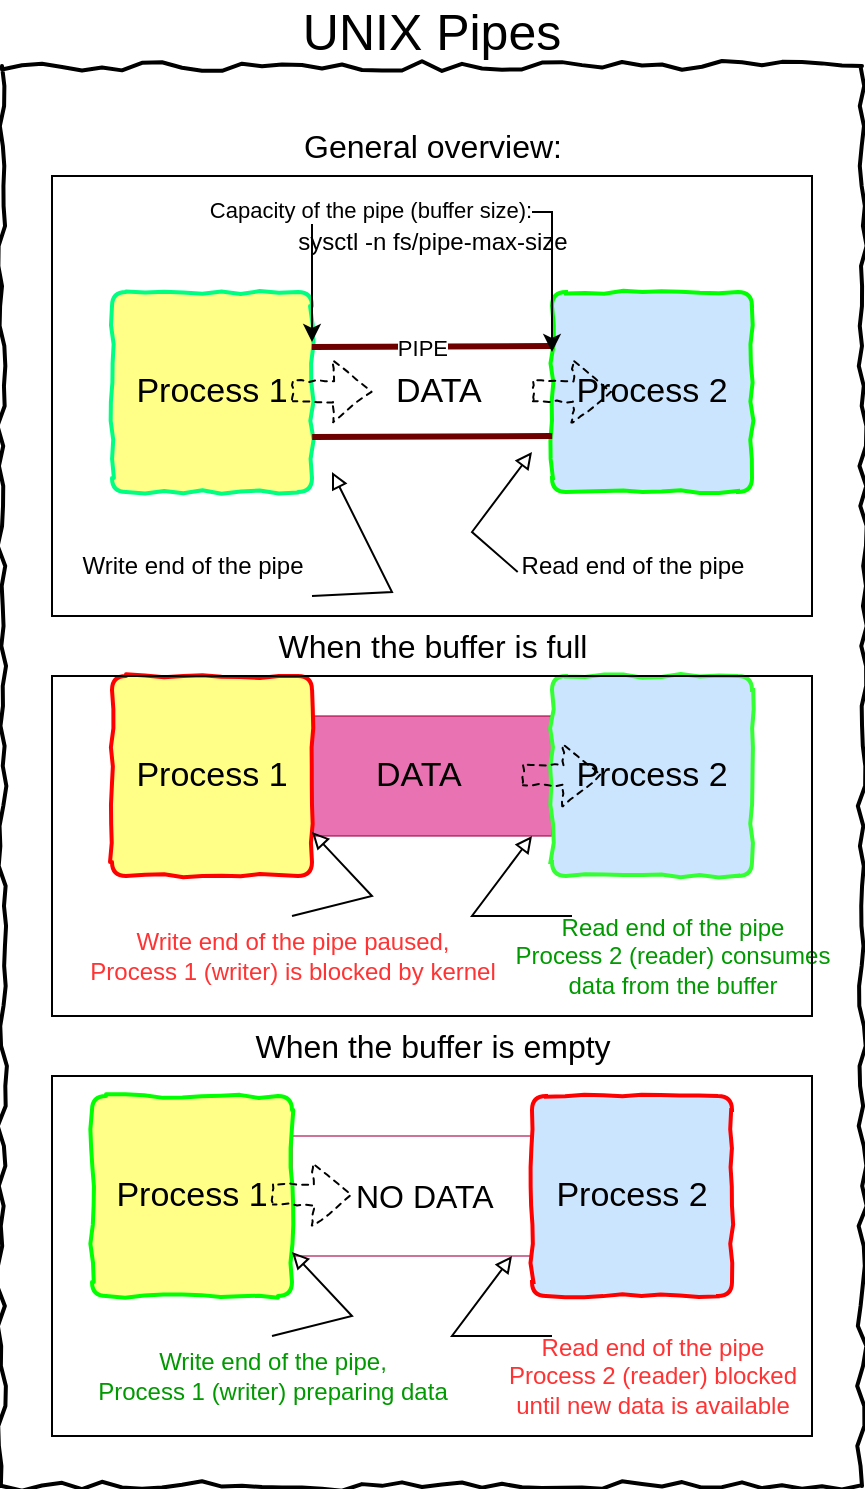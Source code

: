 <mxfile version="24.7.6">
  <diagram name="Page-1" id="tI9g5UVs6BiHLvYLlzyc">
    <mxGraphModel dx="1169" dy="935" grid="1" gridSize="10" guides="1" tooltips="1" connect="1" arrows="1" fold="1" page="1" pageScale="1" pageWidth="850" pageHeight="1100" math="0" shadow="0">
      <root>
        <mxCell id="0" />
        <mxCell id="1" parent="0" />
        <mxCell id="biSs9XKsVMfxHc0k9hsz-42" value="" style="rounded=0;whiteSpace=wrap;html=1;fillColor=none;" vertex="1" parent="1">
          <mxGeometry x="50" y="280" width="380" height="220" as="geometry" />
        </mxCell>
        <mxCell id="biSs9XKsVMfxHc0k9hsz-29" value="UNIX Pipes" style="whiteSpace=wrap;html=1;fillColor=none;imageAspect=0;labelPosition=center;verticalLabelPosition=top;align=center;verticalAlign=bottom;fontSize=25;comic=1;jiggle=5;strokeWidth=2;" vertex="1" parent="1">
          <mxGeometry x="25" y="225" width="430" height="710" as="geometry" />
        </mxCell>
        <mxCell id="biSs9XKsVMfxHc0k9hsz-16" value="" style="rounded=0;whiteSpace=wrap;html=1;fillColor=#d80073;fontColor=#ffffff;strokeColor=#A50040;opacity=55;" vertex="1" parent="1">
          <mxGeometry x="180" y="550" width="120" height="60" as="geometry" />
        </mxCell>
        <mxCell id="NE58R7Pgc0rKDY2GueEK-2" value="Process 1" style="rounded=1;whiteSpace=wrap;html=1;absoluteArcSize=1;arcSize=14;strokeWidth=2;comic=1;jiggle=2;fillColor=#ffff88;strokeColor=#00FF80;fontSize=17;" parent="1" vertex="1">
          <mxGeometry x="80" y="338" width="100" height="100" as="geometry" />
        </mxCell>
        <mxCell id="NE58R7Pgc0rKDY2GueEK-3" value="Process 2" style="rounded=1;whiteSpace=wrap;html=1;absoluteArcSize=1;arcSize=14;strokeWidth=2;comic=1;linejoin=miter-clip;glass=0;shadow=0;fillColor=#cce5ff;strokeColor=#00FF00;fontSize=17;" parent="1" vertex="1">
          <mxGeometry x="300" y="338" width="100" height="100" as="geometry" />
        </mxCell>
        <mxCell id="NE58R7Pgc0rKDY2GueEK-8" value="" style="shape=flexArrow;endArrow=classic;html=1;rounded=0;dashed=1;flowAnimation=1;comic=1;jiggle=4;linecap=round;align=right;" parent="1" edge="1">
          <mxGeometry width="50" height="50" relative="1" as="geometry">
            <mxPoint x="170" y="387.58" as="sourcePoint" />
            <mxPoint x="210" y="387.58" as="targetPoint" />
          </mxGeometry>
        </mxCell>
        <mxCell id="NE58R7Pgc0rKDY2GueEK-13" value="&lt;div style=&quot;font-size: 17px;&quot;&gt;DATA&lt;/div&gt;" style="edgeLabel;html=1;align=left;verticalAlign=middle;resizable=0;points=[];fontSize=17;" parent="NE58R7Pgc0rKDY2GueEK-8" vertex="1" connectable="0">
          <mxGeometry x="-0.25" relative="1" as="geometry">
            <mxPoint x="35" as="offset" />
          </mxGeometry>
        </mxCell>
        <mxCell id="NE58R7Pgc0rKDY2GueEK-9" value="" style="shape=link;html=1;rounded=0;width=43;fillColor=#a20025;strokeColor=#6F0000;strokeWidth=3;" parent="1" edge="1">
          <mxGeometry width="100" relative="1" as="geometry">
            <mxPoint x="180" y="388" as="sourcePoint" />
            <mxPoint x="300" y="387.5" as="targetPoint" />
          </mxGeometry>
        </mxCell>
        <mxCell id="NE58R7Pgc0rKDY2GueEK-11" value="&lt;div&gt;PIPE&lt;/div&gt;" style="edgeLabel;html=1;align=right;verticalAlign=middle;resizable=0;points=[];" parent="NE58R7Pgc0rKDY2GueEK-9" vertex="1" connectable="0">
          <mxGeometry x="0.151" y="22" relative="1" as="geometry">
            <mxPoint as="offset" />
          </mxGeometry>
        </mxCell>
        <mxCell id="NE58R7Pgc0rKDY2GueEK-14" style="rounded=0;orthogonalLoop=1;jettySize=auto;html=1;endArrow=block;endFill=0;" parent="1" edge="1">
          <mxGeometry relative="1" as="geometry">
            <mxPoint x="190" y="428" as="targetPoint" />
            <Array as="points">
              <mxPoint x="220" y="488" />
            </Array>
            <mxPoint x="180.0" y="490" as="sourcePoint" />
          </mxGeometry>
        </mxCell>
        <mxCell id="NE58R7Pgc0rKDY2GueEK-12" value="&lt;div&gt;Write end of the pipe&lt;/div&gt;" style="text;html=1;align=center;verticalAlign=middle;resizable=0;points=[];autosize=1;strokeColor=none;fillColor=none;" parent="1" vertex="1">
          <mxGeometry x="60" y="460" width="120" height="30" as="geometry" />
        </mxCell>
        <mxCell id="NE58R7Pgc0rKDY2GueEK-15" style="rounded=0;orthogonalLoop=1;jettySize=auto;html=1;endArrow=block;endFill=0;" parent="1" edge="1">
          <mxGeometry relative="1" as="geometry">
            <mxPoint x="290" y="418" as="targetPoint" />
            <Array as="points">
              <mxPoint x="260" y="458" />
            </Array>
            <mxPoint x="282.857" y="478" as="sourcePoint" />
          </mxGeometry>
        </mxCell>
        <mxCell id="NE58R7Pgc0rKDY2GueEK-16" value="&lt;div&gt;Read end of the pipe&lt;/div&gt;" style="text;html=1;align=center;verticalAlign=middle;resizable=0;points=[];autosize=1;strokeColor=none;fillColor=none;flipV=0;flipH=1;" parent="1" vertex="1">
          <mxGeometry x="280" y="460" width="120" height="30" as="geometry" />
        </mxCell>
        <mxCell id="NE58R7Pgc0rKDY2GueEK-18" value="sysctl -n fs/pipe-max-size" style="text;html=1;align=center;verticalAlign=middle;resizable=0;points=[];autosize=1;strokeColor=none;fillColor=none;" parent="1" vertex="1">
          <mxGeometry x="170" y="298" width="140" height="30" as="geometry" />
        </mxCell>
        <mxCell id="NE58R7Pgc0rKDY2GueEK-19" value="" style="endArrow=classic;startArrow=classic;html=1;rounded=0;exitX=1;exitY=0.25;exitDx=0;exitDy=0;" parent="1" source="NE58R7Pgc0rKDY2GueEK-2" edge="1">
          <mxGeometry width="50" height="50" relative="1" as="geometry">
            <mxPoint x="370" y="358" as="sourcePoint" />
            <mxPoint x="300" y="368" as="targetPoint" />
            <Array as="points">
              <mxPoint x="180" y="298" />
              <mxPoint x="300" y="298" />
            </Array>
          </mxGeometry>
        </mxCell>
        <mxCell id="biSs9XKsVMfxHc0k9hsz-1" value="&lt;div&gt;Capacity of the pipe (buffer size):&lt;/div&gt;" style="edgeLabel;html=1;align=center;verticalAlign=middle;resizable=0;points=[];" vertex="1" connectable="0" parent="NE58R7Pgc0rKDY2GueEK-19">
          <mxGeometry x="-0.262" y="1" relative="1" as="geometry">
            <mxPoint as="offset" />
          </mxGeometry>
        </mxCell>
        <mxCell id="biSs9XKsVMfxHc0k9hsz-2" value="Process 1" style="rounded=1;whiteSpace=wrap;html=1;absoluteArcSize=1;arcSize=14;strokeWidth=2;comic=1;jiggle=2;fillColor=#ffff88;strokeColor=#FF0000;fontSize=17;" vertex="1" parent="1">
          <mxGeometry x="80" y="530" width="100" height="100" as="geometry" />
        </mxCell>
        <mxCell id="biSs9XKsVMfxHc0k9hsz-3" value="Process 2" style="rounded=1;whiteSpace=wrap;html=1;absoluteArcSize=1;arcSize=14;strokeWidth=2;comic=1;linejoin=miter-clip;glass=0;shadow=0;fillColor=#cce5ff;strokeColor=#33FF33;fontSize=17;" vertex="1" parent="1">
          <mxGeometry x="300" y="530" width="100" height="100" as="geometry" />
        </mxCell>
        <mxCell id="biSs9XKsVMfxHc0k9hsz-4" value="" style="shape=flexArrow;endArrow=classic;html=1;rounded=0;dashed=1;flowAnimation=1;comic=1;jiggle=4;linecap=round;" edge="1" parent="1" source="biSs9XKsVMfxHc0k9hsz-16">
          <mxGeometry width="50" height="50" relative="1" as="geometry">
            <mxPoint x="220" y="580" as="sourcePoint" />
            <mxPoint x="300" y="579.5" as="targetPoint" />
          </mxGeometry>
        </mxCell>
        <mxCell id="biSs9XKsVMfxHc0k9hsz-9" style="rounded=0;orthogonalLoop=1;jettySize=auto;html=1;endArrow=block;endFill=0;" edge="1" parent="1">
          <mxGeometry relative="1" as="geometry">
            <mxPoint x="290" y="610" as="targetPoint" />
            <Array as="points">
              <mxPoint x="260" y="650" />
            </Array>
            <mxPoint x="310" y="650" as="sourcePoint" />
          </mxGeometry>
        </mxCell>
        <mxCell id="biSs9XKsVMfxHc0k9hsz-10" value="&lt;div&gt;Read end of the pipe&lt;/div&gt;&lt;div&gt;Process 2 (reader) consumes&lt;/div&gt;&lt;div&gt;data from the buffer&lt;br&gt;&lt;/div&gt;" style="text;html=1;align=center;verticalAlign=middle;resizable=0;points=[];autosize=1;strokeColor=none;fillColor=none;flipV=0;flipH=1;fontColor=#009900;" vertex="1" parent="1">
          <mxGeometry x="280" y="640" width="160" height="60" as="geometry" />
        </mxCell>
        <mxCell id="biSs9XKsVMfxHc0k9hsz-14" value="&lt;div style=&quot;font-size: 16px;&quot;&gt;General overview:&lt;/div&gt;" style="text;html=1;align=center;verticalAlign=middle;resizable=0;points=[];autosize=1;strokeColor=none;fillColor=none;fontSize=16;" vertex="1" parent="1">
          <mxGeometry x="170" y="250" width="140" height="30" as="geometry" />
        </mxCell>
        <mxCell id="biSs9XKsVMfxHc0k9hsz-15" value="When the buffer is full" style="text;html=1;align=center;verticalAlign=middle;resizable=0;points=[];autosize=1;strokeColor=none;fillColor=none;fontSize=16;" vertex="1" parent="1">
          <mxGeometry x="155" y="500" width="170" height="30" as="geometry" />
        </mxCell>
        <mxCell id="biSs9XKsVMfxHc0k9hsz-20" value="" style="shape=flexArrow;endArrow=classic;html=1;rounded=0;dashed=1;flowAnimation=1;comic=1;jiggle=4;linecap=round;labelBackgroundColor=none;" edge="1" parent="1">
          <mxGeometry width="50" height="50" relative="1" as="geometry">
            <mxPoint x="290" y="387.58" as="sourcePoint" />
            <mxPoint x="330" y="388" as="targetPoint" />
          </mxGeometry>
        </mxCell>
        <mxCell id="biSs9XKsVMfxHc0k9hsz-23" value="" style="shape=flexArrow;endArrow=classic;html=1;rounded=0;dashed=1;flowAnimation=1;comic=1;jiggle=4;linecap=round;labelBackgroundColor=none;" edge="1" parent="1">
          <mxGeometry width="50" height="50" relative="1" as="geometry">
            <mxPoint x="285" y="579.58" as="sourcePoint" />
            <mxPoint x="325" y="579.58" as="targetPoint" />
          </mxGeometry>
        </mxCell>
        <mxCell id="biSs9XKsVMfxHc0k9hsz-26" value="&lt;div style=&quot;font-size: 17px;&quot;&gt;DATA&lt;/div&gt;" style="edgeLabel;html=1;align=left;verticalAlign=middle;resizable=0;points=[];fontSize=17;labelBackgroundColor=none;" vertex="1" connectable="0" parent="1">
          <mxGeometry x="210" y="580" as="geometry" />
        </mxCell>
        <mxCell id="biSs9XKsVMfxHc0k9hsz-27" value="&lt;div&gt;Write end of the pipe paused,&lt;/div&gt;&lt;div&gt;Process 1 (writer) is blocked by kernel&lt;/div&gt;" style="text;html=1;align=center;verticalAlign=middle;resizable=0;points=[];autosize=1;strokeColor=none;fillColor=none;fontColor=#FF3333;" vertex="1" parent="1">
          <mxGeometry x="70" y="650" width="200" height="40" as="geometry" />
        </mxCell>
        <mxCell id="biSs9XKsVMfxHc0k9hsz-28" style="rounded=0;orthogonalLoop=1;jettySize=auto;html=1;endArrow=block;endFill=0;" edge="1" parent="1">
          <mxGeometry relative="1" as="geometry">
            <mxPoint x="180" y="608" as="targetPoint" />
            <Array as="points">
              <mxPoint x="210" y="640" />
            </Array>
            <mxPoint x="170" y="650" as="sourcePoint" />
          </mxGeometry>
        </mxCell>
        <mxCell id="biSs9XKsVMfxHc0k9hsz-31" value="" style="rounded=0;whiteSpace=wrap;html=1;fillColor=none;fontColor=#ffffff;strokeColor=#A50040;opacity=55;" vertex="1" parent="1">
          <mxGeometry x="170" y="760" width="120" height="60" as="geometry" />
        </mxCell>
        <mxCell id="biSs9XKsVMfxHc0k9hsz-32" value="Process 1" style="rounded=1;whiteSpace=wrap;html=1;absoluteArcSize=1;arcSize=14;strokeWidth=2;comic=1;jiggle=2;fillColor=#ffff88;strokeColor=#00FF00;fontSize=17;" vertex="1" parent="1">
          <mxGeometry x="70" y="740" width="100" height="100" as="geometry" />
        </mxCell>
        <mxCell id="biSs9XKsVMfxHc0k9hsz-33" value="Process 2" style="rounded=1;whiteSpace=wrap;html=1;absoluteArcSize=1;arcSize=14;strokeWidth=2;comic=1;linejoin=miter-clip;glass=0;shadow=0;fillColor=#cce5ff;strokeColor=#FF0000;fontSize=17;" vertex="1" parent="1">
          <mxGeometry x="290" y="740" width="100" height="100" as="geometry" />
        </mxCell>
        <mxCell id="biSs9XKsVMfxHc0k9hsz-34" value="" style="shape=flexArrow;endArrow=classic;html=1;rounded=0;dashed=1;flowAnimation=1;comic=1;jiggle=4;linecap=round;" edge="1" parent="1" source="biSs9XKsVMfxHc0k9hsz-31">
          <mxGeometry width="50" height="50" relative="1" as="geometry">
            <mxPoint x="210" y="790" as="sourcePoint" />
            <mxPoint x="290" y="789.5" as="targetPoint" />
          </mxGeometry>
        </mxCell>
        <mxCell id="biSs9XKsVMfxHc0k9hsz-35" style="rounded=0;orthogonalLoop=1;jettySize=auto;html=1;endArrow=block;endFill=0;" edge="1" parent="1">
          <mxGeometry relative="1" as="geometry">
            <mxPoint x="280" y="820" as="targetPoint" />
            <Array as="points">
              <mxPoint x="250" y="860" />
            </Array>
            <mxPoint x="300" y="860" as="sourcePoint" />
          </mxGeometry>
        </mxCell>
        <mxCell id="biSs9XKsVMfxHc0k9hsz-36" value="When the buffer is empty" style="text;html=1;align=center;verticalAlign=middle;resizable=0;points=[];autosize=1;strokeColor=none;fillColor=none;fontSize=16;" vertex="1" parent="1">
          <mxGeometry x="150" y="700" width="180" height="30" as="geometry" />
        </mxCell>
        <mxCell id="biSs9XKsVMfxHc0k9hsz-37" value="" style="shape=flexArrow;endArrow=classic;html=1;rounded=0;dashed=1;flowAnimation=1;comic=1;jiggle=4;linecap=round;labelBackgroundColor=none;" edge="1" parent="1">
          <mxGeometry width="50" height="50" relative="1" as="geometry">
            <mxPoint x="160" y="789.31" as="sourcePoint" />
            <mxPoint x="200" y="789.31" as="targetPoint" />
          </mxGeometry>
        </mxCell>
        <mxCell id="biSs9XKsVMfxHc0k9hsz-38" value="&lt;font style=&quot;font-size: 16px;&quot;&gt;NO D&lt;font style=&quot;font-size: 16px;&quot;&gt;ATA&lt;/font&gt;&lt;/font&gt;" style="edgeLabel;html=1;align=left;verticalAlign=middle;resizable=0;points=[];fontSize=13;labelBackgroundColor=none;" vertex="1" connectable="0" parent="1">
          <mxGeometry x="200" y="790" as="geometry" />
        </mxCell>
        <mxCell id="biSs9XKsVMfxHc0k9hsz-39" value="&lt;div&gt;Write end of the pipe,&lt;/div&gt;&lt;div&gt;Process 1 (writer) preparing data &lt;/div&gt;" style="text;html=1;align=center;verticalAlign=middle;resizable=0;points=[];autosize=1;strokeColor=none;fillColor=none;fontColor=#009900;" vertex="1" parent="1">
          <mxGeometry x="70" y="860" width="180" height="40" as="geometry" />
        </mxCell>
        <mxCell id="biSs9XKsVMfxHc0k9hsz-40" style="rounded=0;orthogonalLoop=1;jettySize=auto;html=1;endArrow=block;endFill=0;" edge="1" parent="1">
          <mxGeometry relative="1" as="geometry">
            <mxPoint x="170" y="818" as="targetPoint" />
            <Array as="points">
              <mxPoint x="200" y="850" />
            </Array>
            <mxPoint x="160" y="860" as="sourcePoint" />
          </mxGeometry>
        </mxCell>
        <mxCell id="biSs9XKsVMfxHc0k9hsz-41" value="&lt;div&gt;Read end of the pipe&lt;/div&gt;&lt;div&gt;Process 2 (reader) blocked&lt;/div&gt;&lt;div&gt;until new data is available&lt;br&gt;&lt;/div&gt;" style="text;html=1;align=center;verticalAlign=middle;resizable=0;points=[];autosize=1;strokeColor=none;fillColor=none;flipV=0;flipH=1;fontColor=#ff3333;" vertex="1" parent="1">
          <mxGeometry x="275" y="850" width="150" height="60" as="geometry" />
        </mxCell>
        <mxCell id="biSs9XKsVMfxHc0k9hsz-43" value="" style="rounded=0;whiteSpace=wrap;html=1;fillColor=none;" vertex="1" parent="1">
          <mxGeometry x="50" y="530" width="380" height="170" as="geometry" />
        </mxCell>
        <mxCell id="biSs9XKsVMfxHc0k9hsz-44" value="" style="rounded=0;whiteSpace=wrap;html=1;fillColor=none;" vertex="1" parent="1">
          <mxGeometry x="50" y="730" width="380" height="180" as="geometry" />
        </mxCell>
      </root>
    </mxGraphModel>
  </diagram>
</mxfile>
